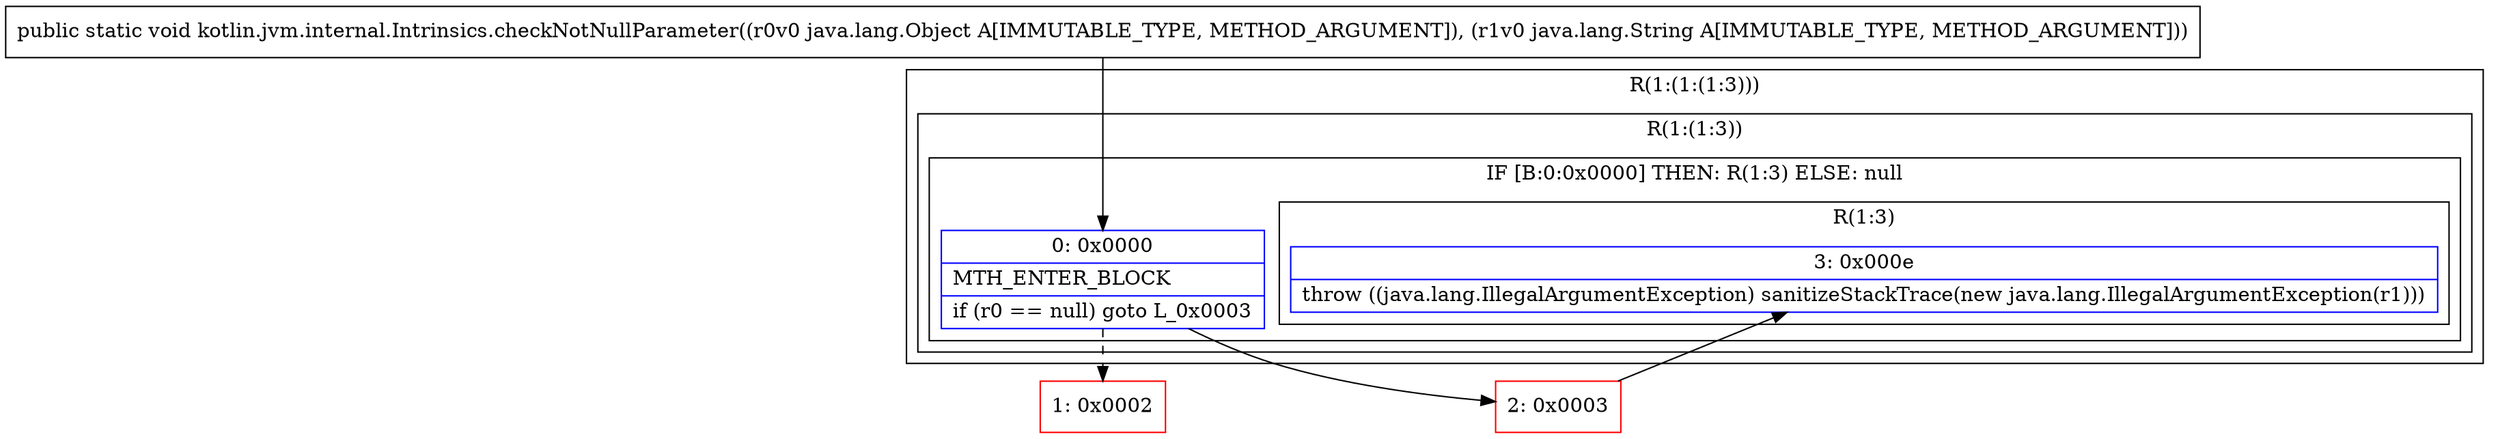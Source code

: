 digraph "CFG forkotlin.jvm.internal.Intrinsics.checkNotNullParameter(Ljava\/lang\/Object;Ljava\/lang\/String;)V" {
subgraph cluster_Region_1928627455 {
label = "R(1:(1:(1:3)))";
node [shape=record,color=blue];
subgraph cluster_Region_1075540108 {
label = "R(1:(1:3))";
node [shape=record,color=blue];
subgraph cluster_IfRegion_1298741779 {
label = "IF [B:0:0x0000] THEN: R(1:3) ELSE: null";
node [shape=record,color=blue];
Node_0 [shape=record,label="{0\:\ 0x0000|MTH_ENTER_BLOCK\l|if (r0 == null) goto L_0x0003\l}"];
subgraph cluster_Region_1304826831 {
label = "R(1:3)";
node [shape=record,color=blue];
Node_3 [shape=record,label="{3\:\ 0x000e|throw ((java.lang.IllegalArgumentException) sanitizeStackTrace(new java.lang.IllegalArgumentException(r1)))\l}"];
}
}
}
}
Node_1 [shape=record,color=red,label="{1\:\ 0x0002}"];
Node_2 [shape=record,color=red,label="{2\:\ 0x0003}"];
MethodNode[shape=record,label="{public static void kotlin.jvm.internal.Intrinsics.checkNotNullParameter((r0v0 java.lang.Object A[IMMUTABLE_TYPE, METHOD_ARGUMENT]), (r1v0 java.lang.String A[IMMUTABLE_TYPE, METHOD_ARGUMENT])) }"];
MethodNode -> Node_0;
Node_0 -> Node_1[style=dashed];
Node_0 -> Node_2;
Node_2 -> Node_3;
}

